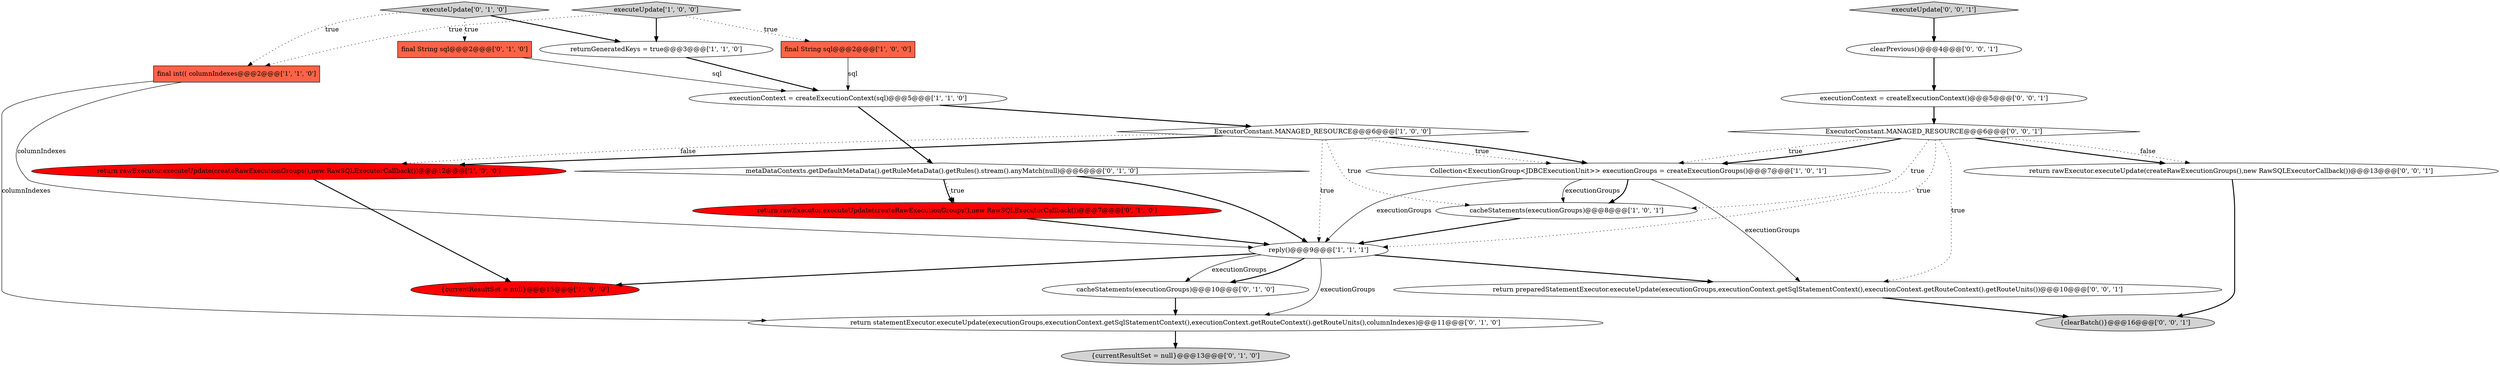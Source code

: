 digraph {
8 [style = filled, label = "cacheStatements(executionGroups)@@@8@@@['1', '0', '1']", fillcolor = white, shape = ellipse image = "AAA0AAABBB1BBB"];
11 [style = filled, label = "final String sql@@@2@@@['0', '1', '0']", fillcolor = tomato, shape = box image = "AAA0AAABBB2BBB"];
20 [style = filled, label = "{clearBatch()}@@@16@@@['0', '0', '1']", fillcolor = lightgray, shape = ellipse image = "AAA0AAABBB3BBB"];
17 [style = filled, label = "cacheStatements(executionGroups)@@@10@@@['0', '1', '0']", fillcolor = white, shape = ellipse image = "AAA0AAABBB2BBB"];
18 [style = filled, label = "clearPrevious()@@@4@@@['0', '0', '1']", fillcolor = white, shape = ellipse image = "AAA0AAABBB3BBB"];
13 [style = filled, label = "metaDataContexts.getDefaultMetaData().getRuleMetaData().getRules().stream().anyMatch(null)@@@6@@@['0', '1', '0']", fillcolor = white, shape = diamond image = "AAA0AAABBB2BBB"];
16 [style = filled, label = "executeUpdate['0', '1', '0']", fillcolor = lightgray, shape = diamond image = "AAA0AAABBB2BBB"];
15 [style = filled, label = "return rawExecutor.executeUpdate(createRawExecutionGroups(),new RawSQLExecutorCallback())@@@7@@@['0', '1', '0']", fillcolor = red, shape = ellipse image = "AAA1AAABBB2BBB"];
24 [style = filled, label = "return preparedStatementExecutor.executeUpdate(executionGroups,executionContext.getSqlStatementContext(),executionContext.getRouteContext().getRouteUnits())@@@10@@@['0', '0', '1']", fillcolor = white, shape = ellipse image = "AAA0AAABBB3BBB"];
0 [style = filled, label = "final String sql@@@2@@@['1', '0', '0']", fillcolor = tomato, shape = box image = "AAA0AAABBB1BBB"];
10 [style = filled, label = "executeUpdate['1', '0', '0']", fillcolor = lightgray, shape = diamond image = "AAA0AAABBB1BBB"];
19 [style = filled, label = "executionContext = createExecutionContext()@@@5@@@['0', '0', '1']", fillcolor = white, shape = ellipse image = "AAA0AAABBB3BBB"];
3 [style = filled, label = "ExecutorConstant.MANAGED_RESOURCE@@@6@@@['1', '0', '0']", fillcolor = white, shape = diamond image = "AAA0AAABBB1BBB"];
9 [style = filled, label = "reply()@@@9@@@['1', '1', '1']", fillcolor = white, shape = ellipse image = "AAA0AAABBB1BBB"];
14 [style = filled, label = "return statementExecutor.executeUpdate(executionGroups,executionContext.getSqlStatementContext(),executionContext.getRouteContext().getRouteUnits(),columnIndexes)@@@11@@@['0', '1', '0']", fillcolor = white, shape = ellipse image = "AAA0AAABBB2BBB"];
6 [style = filled, label = "executionContext = createExecutionContext(sql)@@@5@@@['1', '1', '0']", fillcolor = white, shape = ellipse image = "AAA0AAABBB1BBB"];
22 [style = filled, label = "return rawExecutor.executeUpdate(createRawExecutionGroups(),new RawSQLExecutorCallback())@@@13@@@['0', '0', '1']", fillcolor = white, shape = ellipse image = "AAA0AAABBB3BBB"];
21 [style = filled, label = "executeUpdate['0', '0', '1']", fillcolor = lightgray, shape = diamond image = "AAA0AAABBB3BBB"];
12 [style = filled, label = "{currentResultSet = null}@@@13@@@['0', '1', '0']", fillcolor = lightgray, shape = ellipse image = "AAA0AAABBB2BBB"];
5 [style = filled, label = "final int(( columnIndexes@@@2@@@['1', '1', '0']", fillcolor = tomato, shape = box image = "AAA0AAABBB1BBB"];
1 [style = filled, label = "Collection<ExecutionGroup<JDBCExecutionUnit>> executionGroups = createExecutionGroups()@@@7@@@['1', '0', '1']", fillcolor = white, shape = ellipse image = "AAA0AAABBB1BBB"];
7 [style = filled, label = "return rawExecutor.executeUpdate(createRawExecutionGroups(),new RawSQLExecutorCallback())@@@12@@@['1', '0', '0']", fillcolor = red, shape = ellipse image = "AAA1AAABBB1BBB"];
23 [style = filled, label = "ExecutorConstant.MANAGED_RESOURCE@@@6@@@['0', '0', '1']", fillcolor = white, shape = diamond image = "AAA0AAABBB3BBB"];
2 [style = filled, label = "returnGeneratedKeys = true@@@3@@@['1', '1', '0']", fillcolor = white, shape = ellipse image = "AAA0AAABBB1BBB"];
4 [style = filled, label = "{currentResultSet = null}@@@15@@@['1', '0', '0']", fillcolor = red, shape = ellipse image = "AAA1AAABBB1BBB"];
6->3 [style = bold, label=""];
1->8 [style = bold, label=""];
23->22 [style = dotted, label="false"];
3->1 [style = bold, label=""];
23->8 [style = dotted, label="true"];
2->6 [style = bold, label=""];
9->4 [style = bold, label=""];
5->9 [style = solid, label="columnIndexes"];
18->19 [style = bold, label=""];
3->7 [style = dotted, label="false"];
9->17 [style = bold, label=""];
9->17 [style = solid, label="executionGroups"];
7->4 [style = bold, label=""];
3->9 [style = dotted, label="true"];
16->2 [style = bold, label=""];
10->5 [style = dotted, label="true"];
21->18 [style = bold, label=""];
1->9 [style = solid, label="executionGroups"];
23->9 [style = dotted, label="true"];
24->20 [style = bold, label=""];
1->24 [style = solid, label="executionGroups"];
9->14 [style = solid, label="executionGroups"];
23->1 [style = dotted, label="true"];
23->22 [style = bold, label=""];
22->20 [style = bold, label=""];
3->7 [style = bold, label=""];
17->14 [style = bold, label=""];
15->9 [style = bold, label=""];
19->23 [style = bold, label=""];
6->13 [style = bold, label=""];
14->12 [style = bold, label=""];
16->5 [style = dotted, label="true"];
8->9 [style = bold, label=""];
23->1 [style = bold, label=""];
11->6 [style = solid, label="sql"];
10->0 [style = dotted, label="true"];
10->2 [style = bold, label=""];
13->15 [style = dotted, label="true"];
13->15 [style = bold, label=""];
13->9 [style = bold, label=""];
1->8 [style = solid, label="executionGroups"];
3->8 [style = dotted, label="true"];
16->11 [style = dotted, label="true"];
0->6 [style = solid, label="sql"];
5->14 [style = solid, label="columnIndexes"];
3->1 [style = dotted, label="true"];
9->24 [style = bold, label=""];
23->24 [style = dotted, label="true"];
}
